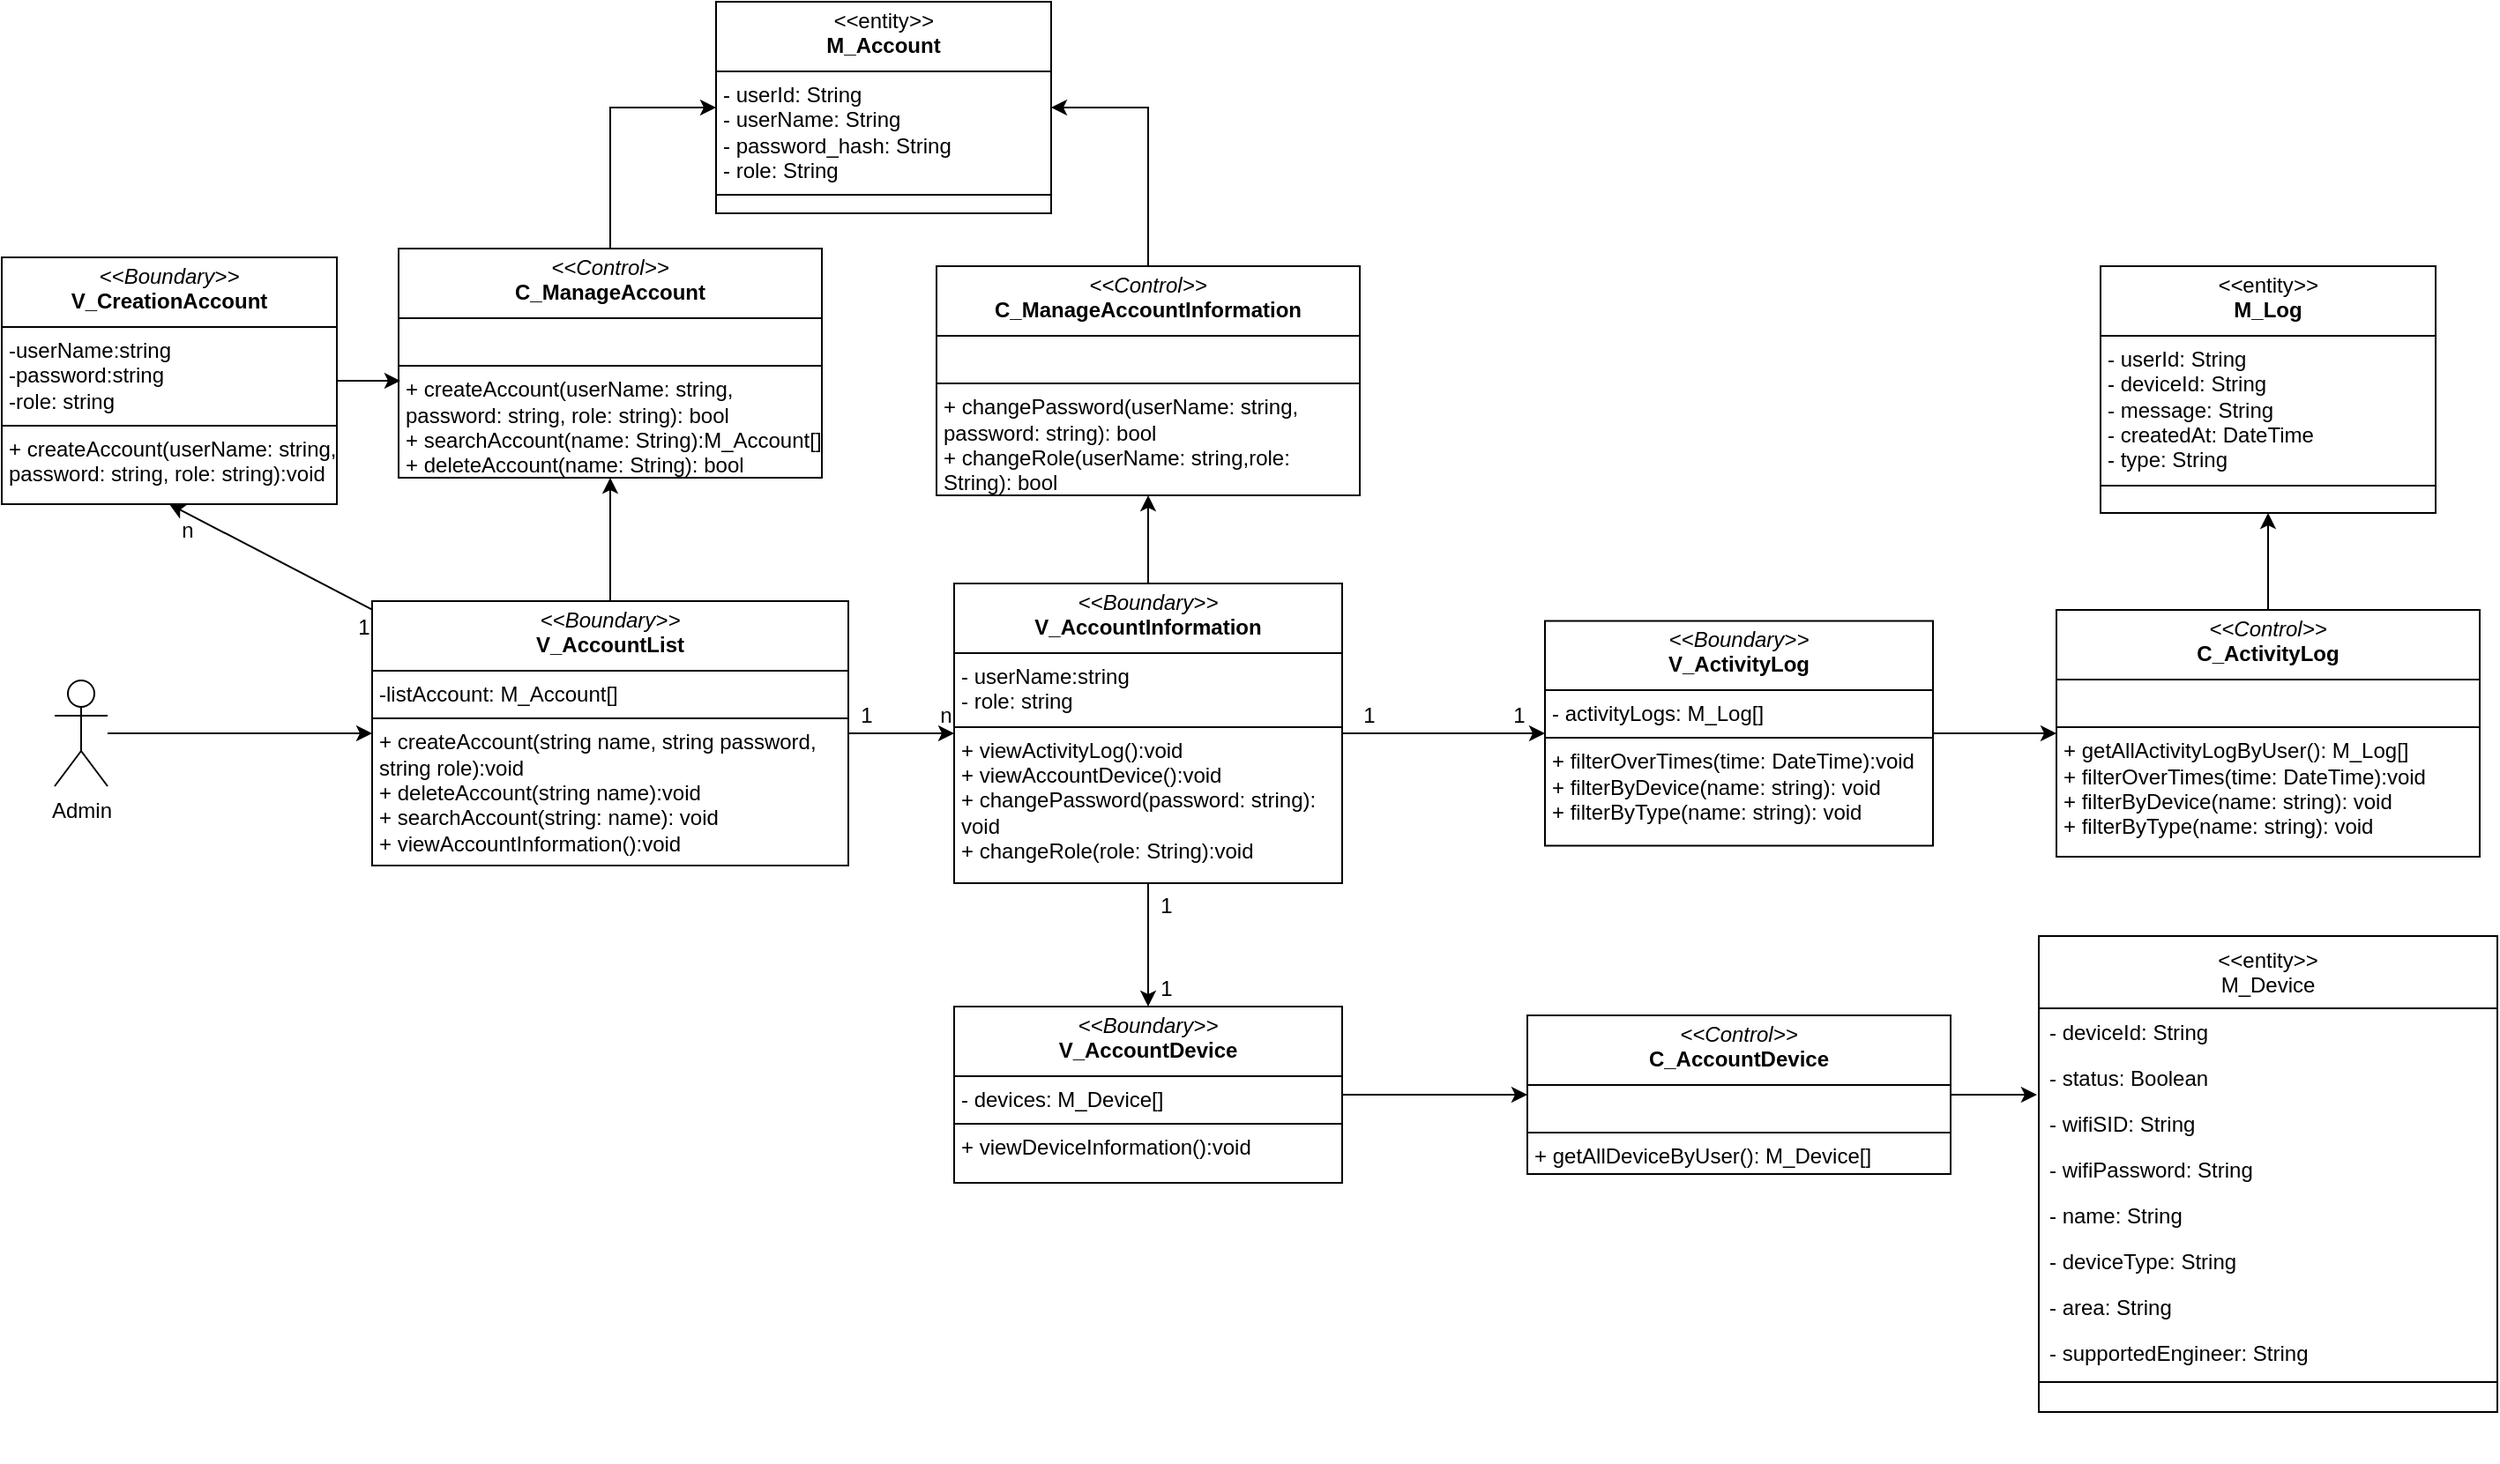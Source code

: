 <mxfile version="27.1.3">
  <diagram name="Page-1" id="bUHd3mcqSWWPUzGJajod">
    <mxGraphModel dx="1426" dy="1890" grid="1" gridSize="10" guides="1" tooltips="1" connect="1" arrows="1" fold="1" page="1" pageScale="1" pageWidth="850" pageHeight="1100" math="0" shadow="0">
      <root>
        <mxCell id="0" />
        <mxCell id="1" parent="0" />
        <mxCell id="VALJOZmLGVHakPiwqxaV-26" style="edgeStyle=orthogonalEdgeStyle;rounded=0;orthogonalLoop=1;jettySize=auto;html=1;entryX=0;entryY=0.5;entryDx=0;entryDy=0;" edge="1" parent="1" source="h2kUzffvo6i6aAG1tPyl-11" target="81WrppdHWBqmF5hxLCup-21">
          <mxGeometry relative="1" as="geometry" />
        </mxCell>
        <mxCell id="VALJOZmLGVHakPiwqxaV-31" style="rounded=0;orthogonalLoop=1;jettySize=auto;html=1;entryX=0.5;entryY=1;entryDx=0;entryDy=0;" edge="1" parent="1" source="h2kUzffvo6i6aAG1tPyl-11" target="h2kUzffvo6i6aAG1tPyl-34">
          <mxGeometry relative="1" as="geometry" />
        </mxCell>
        <mxCell id="VALJOZmLGVHakPiwqxaV-32" style="rounded=0;orthogonalLoop=1;jettySize=auto;html=1;exitX=0.5;exitY=0;exitDx=0;exitDy=0;entryX=0.5;entryY=1;entryDx=0;entryDy=0;" edge="1" parent="1" source="h2kUzffvo6i6aAG1tPyl-11" target="VALJOZmLGVHakPiwqxaV-7">
          <mxGeometry relative="1" as="geometry" />
        </mxCell>
        <mxCell id="h2kUzffvo6i6aAG1tPyl-11" value="&lt;p style=&quot;margin:0px;margin-top:4px;text-align:center;&quot;&gt;&lt;i&gt;&amp;lt;&amp;lt;Boundary&amp;gt;&amp;gt;&lt;/i&gt;&lt;br&gt;&lt;b&gt;V_AccountList&lt;/b&gt;&lt;/p&gt;&lt;hr size=&quot;1&quot; style=&quot;border-style:solid;&quot;&gt;&lt;p style=&quot;margin:0px;margin-left:4px;&quot;&gt;-listAccount: M_Account[]&lt;/p&gt;&lt;hr size=&quot;1&quot; style=&quot;border-style:solid;&quot;&gt;&lt;p style=&quot;margin:0px;margin-left:4px;&quot;&gt;+ createAccount(string name, string password, string role):void&lt;br&gt;+ deleteAccount(string name):void&lt;/p&gt;&lt;p style=&quot;margin:0px;margin-left:4px;&quot;&gt;+ searchAccount(string: name): void&lt;/p&gt;&lt;p style=&quot;margin:0px;margin-left:4px;&quot;&gt;&lt;span style=&quot;background-color: transparent; color: light-dark(rgb(0, 0, 0), rgb(255, 255, 255));&quot;&gt;+ viewAccountInformation():void&lt;/span&gt;&lt;/p&gt;" style="verticalAlign=top;align=left;overflow=fill;html=1;whiteSpace=wrap;" parent="1" vertex="1">
          <mxGeometry x="230" y="220" width="270" height="150" as="geometry" />
        </mxCell>
        <mxCell id="h2kUzffvo6i6aAG1tPyl-13" style="edgeStyle=orthogonalEdgeStyle;rounded=0;orthogonalLoop=1;jettySize=auto;html=1;exitX=0.5;exitY=1;exitDx=0;exitDy=0;" parent="1" source="h2kUzffvo6i6aAG1tPyl-11" target="h2kUzffvo6i6aAG1tPyl-11" edge="1">
          <mxGeometry relative="1" as="geometry" />
        </mxCell>
        <mxCell id="VALJOZmLGVHakPiwqxaV-48" style="edgeStyle=orthogonalEdgeStyle;rounded=0;orthogonalLoop=1;jettySize=auto;html=1;entryX=0;entryY=0.5;entryDx=0;entryDy=0;" edge="1" parent="1" source="h2kUzffvo6i6aAG1tPyl-15" target="h2kUzffvo6i6aAG1tPyl-11">
          <mxGeometry relative="1" as="geometry" />
        </mxCell>
        <mxCell id="h2kUzffvo6i6aAG1tPyl-15" value="Admin" style="shape=umlActor;verticalLabelPosition=bottom;verticalAlign=top;html=1;" parent="1" vertex="1">
          <mxGeometry x="50" y="265" width="30" height="60" as="geometry" />
        </mxCell>
        <mxCell id="h2kUzffvo6i6aAG1tPyl-33" style="edgeStyle=orthogonalEdgeStyle;rounded=0;orthogonalLoop=1;jettySize=auto;html=1;" parent="1" edge="1">
          <mxGeometry relative="1" as="geometry">
            <mxPoint x="740" y="700" as="targetPoint" />
            <mxPoint x="740" y="700" as="sourcePoint" />
          </mxGeometry>
        </mxCell>
        <mxCell id="h2kUzffvo6i6aAG1tPyl-34" value="&lt;p style=&quot;margin:0px;margin-top:4px;text-align:center;&quot;&gt;&lt;i&gt;&amp;lt;&amp;lt;Boundary&amp;gt;&amp;gt;&lt;/i&gt;&lt;br&gt;&lt;b&gt;V_CreationAccount&lt;/b&gt;&lt;/p&gt;&lt;hr size=&quot;1&quot; style=&quot;border-style:solid;&quot;&gt;&lt;p style=&quot;margin:0px;margin-left:4px;&quot;&gt;-userName:string&lt;br&gt;-password:string&amp;nbsp;&lt;/p&gt;&lt;p style=&quot;margin:0px;margin-left:4px;&quot;&gt;-role: string&amp;nbsp;&lt;/p&gt;&lt;hr size=&quot;1&quot; style=&quot;border-style:solid;&quot;&gt;&lt;p style=&quot;margin:0px;margin-left:4px;&quot;&gt;+ createAccount(userName: string, password: string, role: string):void&amp;nbsp;&lt;br&gt;&lt;/p&gt;" style="verticalAlign=top;align=left;overflow=fill;html=1;whiteSpace=wrap;" parent="1" vertex="1">
          <mxGeometry x="20" y="25" width="190" height="140" as="geometry" />
        </mxCell>
        <mxCell id="81WrppdHWBqmF5hxLCup-3" style="edgeStyle=orthogonalEdgeStyle;rounded=0;orthogonalLoop=1;jettySize=auto;html=1;exitX=0.5;exitY=1;exitDx=0;exitDy=0;" parent="1" edge="1">
          <mxGeometry relative="1" as="geometry">
            <mxPoint x="915" y="340" as="sourcePoint" />
            <mxPoint x="915" y="340" as="targetPoint" />
          </mxGeometry>
        </mxCell>
        <mxCell id="VALJOZmLGVHakPiwqxaV-47" style="edgeStyle=orthogonalEdgeStyle;rounded=0;orthogonalLoop=1;jettySize=auto;html=1;entryX=0.5;entryY=1;entryDx=0;entryDy=0;" edge="1" parent="1" source="81WrppdHWBqmF5hxLCup-6" target="VALJOZmLGVHakPiwqxaV-12">
          <mxGeometry relative="1" as="geometry" />
        </mxCell>
        <mxCell id="81WrppdHWBqmF5hxLCup-6" value="&lt;p style=&quot;margin:0px;margin-top:4px;text-align:center;&quot;&gt;&lt;i&gt;&amp;lt;&amp;lt;Control&amp;gt;&amp;gt;&lt;/i&gt;&lt;br&gt;&lt;b&gt;C_ActivityLog&lt;/b&gt;&lt;/p&gt;&lt;hr size=&quot;1&quot; style=&quot;border-style:solid;&quot;&gt;&lt;p style=&quot;margin:0px;margin-left:4px;&quot;&gt;&lt;br&gt;&lt;/p&gt;&lt;hr size=&quot;1&quot; style=&quot;border-style:solid;&quot;&gt;&lt;p style=&quot;margin:0px;margin-left:4px;&quot;&gt;&lt;span style=&quot;background-color: transparent; color: light-dark(rgb(0, 0, 0), rgb(255, 255, 255));&quot;&gt;+ getAllActivityLogByUser(): M_Log[]&lt;/span&gt;&lt;/p&gt;&lt;p style=&quot;--tw-scale-x: 1; --tw-scale-y: 1; --tw-pan-x: ; --tw-pan-y: ; --tw-pinch-zoom: ; --tw-scroll-snap-strictness: proximity; --tw-ordinal: ; --tw-slashed-zero: ; --tw-numeric-figure: ; --tw-numeric-spacing: ; --tw-numeric-fraction: ; --tw-ring-inset: ; --tw-ring-offset-width: 0px; --tw-ring-offset-color: light-dark(#fff, #000000); --tw-ring-color: rgb(59 130 246 / .5); --tw-ring-offset-shadow: 0 0 #0000; --tw-ring-shadow: 0 0 #0000; --tw-shadow: 0 0 #0000; --tw-shadow-colored: 0 0 #0000; --tw-blur: ; --tw-brightness: ; --tw-contrast: ; --tw-grayscale: ; --tw-hue-rotate: ; --tw-invert: ; --tw-saturate: ; --tw-sepia: ; --tw-drop-shadow: ; --tw-backdrop-blur: ; --tw-backdrop-brightness: ; --tw-backdrop-contrast: ; --tw-backdrop-grayscale: ; --tw-backdrop-hue-rotate: ; --tw-backdrop-invert: ; --tw-backdrop-opacity: ; --tw-backdrop-saturate: ; --tw-backdrop-sepia: ; margin: 0px 0px 0px 4px;&quot;&gt;&lt;span style=&quot;--tw-scale-x: 1; --tw-scale-y: 1; --tw-pan-x: ; --tw-pan-y: ; --tw-pinch-zoom: ; --tw-scroll-snap-strictness: proximity; --tw-ordinal: ; --tw-slashed-zero: ; --tw-numeric-figure: ; --tw-numeric-spacing: ; --tw-numeric-fraction: ; --tw-ring-inset: ; --tw-ring-offset-width: 0px; --tw-ring-offset-color: light-dark(#fff, #000000); --tw-ring-color: rgb(59 130 246 / .5); --tw-ring-offset-shadow: 0 0 #0000; --tw-ring-shadow: 0 0 #0000; --tw-shadow: 0 0 #0000; --tw-shadow-colored: 0 0 #0000; --tw-blur: ; --tw-brightness: ; --tw-contrast: ; --tw-grayscale: ; --tw-hue-rotate: ; --tw-invert: ; --tw-saturate: ; --tw-sepia: ; --tw-drop-shadow: ; --tw-backdrop-blur: ; --tw-backdrop-brightness: ; --tw-backdrop-contrast: ; --tw-backdrop-grayscale: ; --tw-backdrop-hue-rotate: ; --tw-backdrop-invert: ; --tw-backdrop-opacity: ; --tw-backdrop-saturate: ; --tw-backdrop-sepia: ; background-color: transparent; color: light-dark(rgb(0, 0, 0), rgb(255, 255, 255));&quot;&gt;+ filterOverTimes(time: DateTime):void&lt;/span&gt;&lt;/p&gt;&lt;p style=&quot;--tw-scale-x: 1; --tw-scale-y: 1; --tw-pan-x: ; --tw-pan-y: ; --tw-pinch-zoom: ; --tw-scroll-snap-strictness: proximity; --tw-ordinal: ; --tw-slashed-zero: ; --tw-numeric-figure: ; --tw-numeric-spacing: ; --tw-numeric-fraction: ; --tw-ring-inset: ; --tw-ring-offset-width: 0px; --tw-ring-offset-color: light-dark(#fff, #000000); --tw-ring-color: rgb(59 130 246 / .5); --tw-ring-offset-shadow: 0 0 #0000; --tw-ring-shadow: 0 0 #0000; --tw-shadow: 0 0 #0000; --tw-shadow-colored: 0 0 #0000; --tw-blur: ; --tw-brightness: ; --tw-contrast: ; --tw-grayscale: ; --tw-hue-rotate: ; --tw-invert: ; --tw-saturate: ; --tw-sepia: ; --tw-drop-shadow: ; --tw-backdrop-blur: ; --tw-backdrop-brightness: ; --tw-backdrop-contrast: ; --tw-backdrop-grayscale: ; --tw-backdrop-hue-rotate: ; --tw-backdrop-invert: ; --tw-backdrop-opacity: ; --tw-backdrop-saturate: ; --tw-backdrop-sepia: ; margin: 0px 0px 0px 4px;&quot;&gt;&lt;span style=&quot;--tw-scale-x: 1; --tw-scale-y: 1; --tw-pan-x: ; --tw-pan-y: ; --tw-pinch-zoom: ; --tw-scroll-snap-strictness: proximity; --tw-ordinal: ; --tw-slashed-zero: ; --tw-numeric-figure: ; --tw-numeric-spacing: ; --tw-numeric-fraction: ; --tw-ring-inset: ; --tw-ring-offset-width: 0px; --tw-ring-offset-color: light-dark(#fff, #000000); --tw-ring-color: rgb(59 130 246 / .5); --tw-ring-offset-shadow: 0 0 #0000; --tw-ring-shadow: 0 0 #0000; --tw-shadow: 0 0 #0000; --tw-shadow-colored: 0 0 #0000; --tw-blur: ; --tw-brightness: ; --tw-contrast: ; --tw-grayscale: ; --tw-hue-rotate: ; --tw-invert: ; --tw-saturate: ; --tw-sepia: ; --tw-drop-shadow: ; --tw-backdrop-blur: ; --tw-backdrop-brightness: ; --tw-backdrop-contrast: ; --tw-backdrop-grayscale: ; --tw-backdrop-hue-rotate: ; --tw-backdrop-invert: ; --tw-backdrop-opacity: ; --tw-backdrop-saturate: ; --tw-backdrop-sepia: ; background-color: transparent; color: light-dark(rgb(0, 0, 0), rgb(255, 255, 255));&quot;&gt;+ filterByDevice(name: string): void&lt;/span&gt;&lt;/p&gt;&lt;p style=&quot;--tw-scale-x: 1; --tw-scale-y: 1; --tw-pan-x: ; --tw-pan-y: ; --tw-pinch-zoom: ; --tw-scroll-snap-strictness: proximity; --tw-ordinal: ; --tw-slashed-zero: ; --tw-numeric-figure: ; --tw-numeric-spacing: ; --tw-numeric-fraction: ; --tw-ring-inset: ; --tw-ring-offset-width: 0px; --tw-ring-offset-color: light-dark(#fff, #000000); --tw-ring-color: rgb(59 130 246 / .5); --tw-ring-offset-shadow: 0 0 #0000; --tw-ring-shadow: 0 0 #0000; --tw-shadow: 0 0 #0000; --tw-shadow-colored: 0 0 #0000; --tw-blur: ; --tw-brightness: ; --tw-contrast: ; --tw-grayscale: ; --tw-hue-rotate: ; --tw-invert: ; --tw-saturate: ; --tw-sepia: ; --tw-drop-shadow: ; --tw-backdrop-blur: ; --tw-backdrop-brightness: ; --tw-backdrop-contrast: ; --tw-backdrop-grayscale: ; --tw-backdrop-hue-rotate: ; --tw-backdrop-invert: ; --tw-backdrop-opacity: ; --tw-backdrop-saturate: ; --tw-backdrop-sepia: ; margin: 0px 0px 0px 4px;&quot;&gt;+ filterByType(name: string): void&lt;/p&gt;" style="verticalAlign=top;align=left;overflow=fill;html=1;whiteSpace=wrap;" parent="1" vertex="1">
          <mxGeometry x="1185" y="225" width="240" height="140" as="geometry" />
        </mxCell>
        <mxCell id="VALJOZmLGVHakPiwqxaV-23" style="edgeStyle=orthogonalEdgeStyle;rounded=0;orthogonalLoop=1;jettySize=auto;html=1;entryX=0;entryY=0.5;entryDx=0;entryDy=0;" edge="1" parent="1" source="81WrppdHWBqmF5hxLCup-21" target="VALJOZmLGVHakPiwqxaV-10">
          <mxGeometry relative="1" as="geometry" />
        </mxCell>
        <mxCell id="VALJOZmLGVHakPiwqxaV-34" style="edgeStyle=orthogonalEdgeStyle;rounded=0;orthogonalLoop=1;jettySize=auto;html=1;entryX=0.5;entryY=0;entryDx=0;entryDy=0;" edge="1" parent="1" source="81WrppdHWBqmF5hxLCup-21" target="VALJOZmLGVHakPiwqxaV-9">
          <mxGeometry relative="1" as="geometry" />
        </mxCell>
        <mxCell id="VALJOZmLGVHakPiwqxaV-44" style="edgeStyle=orthogonalEdgeStyle;rounded=0;orthogonalLoop=1;jettySize=auto;html=1;entryX=0.5;entryY=1;entryDx=0;entryDy=0;" edge="1" parent="1" source="81WrppdHWBqmF5hxLCup-21" target="VALJOZmLGVHakPiwqxaV-39">
          <mxGeometry relative="1" as="geometry" />
        </mxCell>
        <mxCell id="81WrppdHWBqmF5hxLCup-21" value="&lt;p style=&quot;margin:0px;margin-top:4px;text-align:center;&quot;&gt;&lt;i&gt;&amp;lt;&amp;lt;Boundary&amp;gt;&amp;gt;&lt;/i&gt;&lt;br&gt;&lt;b&gt;V_AccountInformation&lt;/b&gt;&lt;/p&gt;&lt;hr size=&quot;1&quot; style=&quot;border-style:solid;&quot;&gt;&lt;p style=&quot;margin:0px;margin-left:4px;&quot;&gt;- userName:string&lt;/p&gt;&lt;p style=&quot;margin:0px;margin-left:4px;&quot;&gt;- role: string&lt;/p&gt;&lt;hr size=&quot;1&quot; style=&quot;border-style:solid;&quot;&gt;&lt;p style=&quot;margin:0px;margin-left:4px;&quot;&gt;&lt;span style=&quot;background-color: transparent; color: light-dark(rgb(0, 0, 0), rgb(255, 255, 255));&quot;&gt;+ viewActivityLog():void&lt;/span&gt;&lt;/p&gt;&lt;p style=&quot;margin:0px;margin-left:4px;&quot;&gt;+ viewAccountDevice():void&lt;/p&gt;&lt;p style=&quot;margin:0px;margin-left:4px;&quot;&gt;+ changePassword(password: string): void&lt;br&gt;+ changeRole(role: String):void&lt;/p&gt;&lt;p style=&quot;margin:0px;margin-left:4px;&quot;&gt;&lt;br&gt;&lt;/p&gt;" style="verticalAlign=top;align=left;overflow=fill;html=1;whiteSpace=wrap;" parent="1" vertex="1">
          <mxGeometry x="560" y="210" width="220" height="170" as="geometry" />
        </mxCell>
        <mxCell id="VALJOZmLGVHakPiwqxaV-3" value="&lt;p style=&quot;margin:0px;margin-top:4px;text-align:center;&quot;&gt;&lt;i&gt;&amp;lt;&amp;lt;&lt;/i&gt;entity&lt;i&gt;&amp;gt;&amp;gt;&lt;/i&gt;&lt;br&gt;&lt;b&gt;M_Account&lt;/b&gt;&lt;/p&gt;&lt;hr size=&quot;1&quot; style=&quot;border-style:solid;&quot;&gt;&lt;p style=&quot;margin:0px;margin-left:4px;&quot;&gt;- userId: String&lt;/p&gt;&lt;p style=&quot;margin:0px;margin-left:4px;&quot;&gt;- userName: String&lt;/p&gt;&lt;p style=&quot;margin:0px;margin-left:4px;&quot;&gt;- password_hash: String&lt;/p&gt;&lt;p style=&quot;margin:0px;margin-left:4px;&quot;&gt;- role: String&lt;/p&gt;&lt;hr size=&quot;1&quot; style=&quot;border-style:solid;&quot;&gt;&lt;p style=&quot;margin:0px;margin-left:4px;&quot;&gt;&lt;br&gt;&lt;/p&gt;" style="verticalAlign=top;align=left;overflow=fill;html=1;whiteSpace=wrap;" vertex="1" parent="1">
          <mxGeometry x="425" y="-120" width="190" height="120" as="geometry" />
        </mxCell>
        <mxCell id="VALJOZmLGVHakPiwqxaV-46" style="edgeStyle=orthogonalEdgeStyle;rounded=0;orthogonalLoop=1;jettySize=auto;html=1;entryX=0;entryY=0.5;entryDx=0;entryDy=0;" edge="1" parent="1" source="VALJOZmLGVHakPiwqxaV-7" target="VALJOZmLGVHakPiwqxaV-3">
          <mxGeometry relative="1" as="geometry" />
        </mxCell>
        <mxCell id="VALJOZmLGVHakPiwqxaV-7" value="&lt;p style=&quot;margin:0px;margin-top:4px;text-align:center;&quot;&gt;&lt;i&gt;&amp;lt;&amp;lt;Control&amp;gt;&amp;gt;&lt;/i&gt;&lt;br&gt;&lt;b&gt;C_ManageAccount&lt;/b&gt;&lt;/p&gt;&lt;hr size=&quot;1&quot; style=&quot;border-style:solid;&quot;&gt;&lt;p style=&quot;margin:0px;margin-left:4px;&quot;&gt;&lt;br&gt;&lt;/p&gt;&lt;hr size=&quot;1&quot; style=&quot;border-style:solid;&quot;&gt;&lt;p style=&quot;margin:0px;margin-left:4px;&quot;&gt;+&amp;nbsp;&lt;span style=&quot;background-color: transparent; color: light-dark(rgb(0, 0, 0), rgb(255, 255, 255));&quot;&gt;createAccount(userName: string, password: string, role: string): bool&amp;nbsp;&lt;/span&gt;&lt;/p&gt;&lt;p style=&quot;margin:0px;margin-left:4px;&quot;&gt;+ searchAccount(name: String):M_Account[]&lt;/p&gt;&lt;p style=&quot;margin:0px;margin-left:4px;&quot;&gt;+ deleteAccount(name: String): bool&lt;/p&gt;" style="verticalAlign=top;align=left;overflow=fill;html=1;whiteSpace=wrap;" vertex="1" parent="1">
          <mxGeometry x="245" y="20" width="240" height="130" as="geometry" />
        </mxCell>
        <mxCell id="VALJOZmLGVHakPiwqxaV-36" style="edgeStyle=orthogonalEdgeStyle;rounded=0;orthogonalLoop=1;jettySize=auto;html=1;entryX=0;entryY=0.5;entryDx=0;entryDy=0;" edge="1" parent="1" source="VALJOZmLGVHakPiwqxaV-9" target="VALJOZmLGVHakPiwqxaV-33">
          <mxGeometry relative="1" as="geometry" />
        </mxCell>
        <mxCell id="VALJOZmLGVHakPiwqxaV-9" value="&lt;p style=&quot;margin:0px;margin-top:4px;text-align:center;&quot;&gt;&lt;i&gt;&amp;lt;&amp;lt;Boundary&amp;gt;&amp;gt;&lt;/i&gt;&lt;br&gt;&lt;b&gt;V_AccountDevice&lt;/b&gt;&lt;/p&gt;&lt;hr size=&quot;1&quot; style=&quot;border-style:solid;&quot;&gt;&lt;p style=&quot;margin:0px;margin-left:4px;&quot;&gt;- devices: M_Device[]&lt;/p&gt;&lt;hr size=&quot;1&quot; style=&quot;border-style:solid;&quot;&gt;&lt;p style=&quot;margin:0px;margin-left:4px;&quot;&gt;&lt;span style=&quot;background-color: transparent; color: light-dark(rgb(0, 0, 0), rgb(255, 255, 255));&quot;&gt;+ viewDeviceInformation():void&lt;/span&gt;&lt;/p&gt;&lt;p style=&quot;margin:0px;margin-left:4px;&quot;&gt;&lt;br&gt;&lt;/p&gt;" style="verticalAlign=top;align=left;overflow=fill;html=1;whiteSpace=wrap;" vertex="1" parent="1">
          <mxGeometry x="560" y="450" width="220" height="100" as="geometry" />
        </mxCell>
        <mxCell id="VALJOZmLGVHakPiwqxaV-24" style="edgeStyle=orthogonalEdgeStyle;rounded=0;orthogonalLoop=1;jettySize=auto;html=1;entryX=0;entryY=0.5;entryDx=0;entryDy=0;" edge="1" parent="1" source="VALJOZmLGVHakPiwqxaV-10" target="81WrppdHWBqmF5hxLCup-6">
          <mxGeometry relative="1" as="geometry" />
        </mxCell>
        <mxCell id="VALJOZmLGVHakPiwqxaV-10" value="&lt;p style=&quot;margin:0px;margin-top:4px;text-align:center;&quot;&gt;&lt;i&gt;&amp;lt;&amp;lt;Boundary&amp;gt;&amp;gt;&lt;/i&gt;&lt;br&gt;&lt;b&gt;V_ActivityLog&lt;/b&gt;&lt;/p&gt;&lt;hr size=&quot;1&quot; style=&quot;border-style:solid;&quot;&gt;&lt;p style=&quot;margin:0px;margin-left:4px;&quot;&gt;- activityLogs: M_Log[]&lt;/p&gt;&lt;hr size=&quot;1&quot; style=&quot;border-style:solid;&quot;&gt;&lt;p style=&quot;margin:0px;margin-left:4px;&quot;&gt;&lt;span style=&quot;background-color: transparent; color: light-dark(rgb(0, 0, 0), rgb(255, 255, 255));&quot;&gt;+ filterOverTimes(time: DateTime):void&lt;/span&gt;&lt;/p&gt;&lt;p style=&quot;margin:0px;margin-left:4px;&quot;&gt;&lt;span style=&quot;background-color: transparent; color: light-dark(rgb(0, 0, 0), rgb(255, 255, 255));&quot;&gt;+ filterByDevice(name: string): void&lt;/span&gt;&lt;/p&gt;&lt;p style=&quot;margin:0px;margin-left:4px;&quot;&gt;+ filterByType(name: string): void&lt;/p&gt;" style="verticalAlign=top;align=left;overflow=fill;html=1;whiteSpace=wrap;" vertex="1" parent="1">
          <mxGeometry x="895" y="231.25" width="220" height="127.5" as="geometry" />
        </mxCell>
        <mxCell id="VALJOZmLGVHakPiwqxaV-12" value="&lt;p style=&quot;margin:0px;margin-top:4px;text-align:center;&quot;&gt;&lt;i&gt;&amp;lt;&amp;lt;&lt;/i&gt;entity&lt;i&gt;&amp;gt;&amp;gt;&lt;/i&gt;&lt;br&gt;&lt;b&gt;M_Log&lt;/b&gt;&lt;/p&gt;&lt;hr size=&quot;1&quot; style=&quot;border-style:solid;&quot;&gt;&lt;p style=&quot;margin:0px;margin-left:4px;&quot;&gt;- userId: String&lt;/p&gt;&lt;p style=&quot;margin:0px;margin-left:4px;&quot;&gt;- deviceId: String&lt;/p&gt;&lt;p style=&quot;margin:0px;margin-left:4px;&quot;&gt;- message: String&lt;/p&gt;&lt;p style=&quot;margin:0px;margin-left:4px;&quot;&gt;- createdAt: DateTime&lt;/p&gt;&lt;p style=&quot;margin:0px;margin-left:4px;&quot;&gt;- type: String&lt;/p&gt;&lt;hr size=&quot;1&quot; style=&quot;border-style:solid;&quot;&gt;&lt;p style=&quot;margin:0px;margin-left:4px;&quot;&gt;&lt;br&gt;&lt;/p&gt;" style="verticalAlign=top;align=left;overflow=fill;html=1;whiteSpace=wrap;" vertex="1" parent="1">
          <mxGeometry x="1210" y="30" width="190" height="140" as="geometry" />
        </mxCell>
        <mxCell id="VALJOZmLGVHakPiwqxaV-13" value="&lt;&lt;entity&gt;&gt;&#xa;M_Device" style="swimlane;fontStyle=0;align=center;verticalAlign=top;childLayout=stackLayout;horizontal=1;startSize=41;horizontalStack=0;resizeParent=1;resizeLast=0;collapsible=1;marginBottom=0;rounded=0;shadow=0;strokeWidth=1;" vertex="1" parent="1">
          <mxGeometry x="1175" y="410" width="260" height="270" as="geometry">
            <mxRectangle x="550" y="140" width="160" height="26" as="alternateBounds" />
          </mxGeometry>
        </mxCell>
        <mxCell id="VALJOZmLGVHakPiwqxaV-14" value="- deviceId: String" style="text;align=left;verticalAlign=top;spacingLeft=4;spacingRight=4;overflow=hidden;rotatable=0;points=[[0,0.5],[1,0.5]];portConstraint=eastwest;" vertex="1" parent="VALJOZmLGVHakPiwqxaV-13">
          <mxGeometry y="41" width="260" height="26" as="geometry" />
        </mxCell>
        <mxCell id="VALJOZmLGVHakPiwqxaV-15" value="- status: Boolean" style="text;align=left;verticalAlign=top;spacingLeft=4;spacingRight=4;overflow=hidden;rotatable=0;points=[[0,0.5],[1,0.5]];portConstraint=eastwest;" vertex="1" parent="VALJOZmLGVHakPiwqxaV-13">
          <mxGeometry y="67" width="260" height="26" as="geometry" />
        </mxCell>
        <mxCell id="VALJOZmLGVHakPiwqxaV-16" value="- wifiSID: String" style="text;align=left;verticalAlign=top;spacingLeft=4;spacingRight=4;overflow=hidden;rotatable=0;points=[[0,0.5],[1,0.5]];portConstraint=eastwest;" vertex="1" parent="VALJOZmLGVHakPiwqxaV-13">
          <mxGeometry y="93" width="260" height="26" as="geometry" />
        </mxCell>
        <mxCell id="VALJOZmLGVHakPiwqxaV-17" value="- wifiPassword: String" style="text;align=left;verticalAlign=top;spacingLeft=4;spacingRight=4;overflow=hidden;rotatable=0;points=[[0,0.5],[1,0.5]];portConstraint=eastwest;" vertex="1" parent="VALJOZmLGVHakPiwqxaV-13">
          <mxGeometry y="119" width="260" height="26" as="geometry" />
        </mxCell>
        <mxCell id="VALJOZmLGVHakPiwqxaV-18" value="- name: String" style="text;align=left;verticalAlign=top;spacingLeft=4;spacingRight=4;overflow=hidden;rotatable=0;points=[[0,0.5],[1,0.5]];portConstraint=eastwest;rounded=0;shadow=0;html=0;" vertex="1" parent="VALJOZmLGVHakPiwqxaV-13">
          <mxGeometry y="145" width="260" height="26" as="geometry" />
        </mxCell>
        <mxCell id="VALJOZmLGVHakPiwqxaV-19" value="- deviceType: String" style="text;align=left;verticalAlign=top;spacingLeft=4;spacingRight=4;overflow=hidden;rotatable=0;points=[[0,0.5],[1,0.5]];portConstraint=eastwest;rounded=0;shadow=0;html=0;" vertex="1" parent="VALJOZmLGVHakPiwqxaV-13">
          <mxGeometry y="171" width="260" height="26" as="geometry" />
        </mxCell>
        <mxCell id="VALJOZmLGVHakPiwqxaV-20" value="- area: String" style="text;align=left;verticalAlign=top;spacingLeft=4;spacingRight=4;overflow=hidden;rotatable=0;points=[[0,0.5],[1,0.5]];portConstraint=eastwest;rounded=0;shadow=0;html=0;" vertex="1" parent="VALJOZmLGVHakPiwqxaV-13">
          <mxGeometry y="197" width="260" height="26" as="geometry" />
        </mxCell>
        <mxCell id="VALJOZmLGVHakPiwqxaV-21" value="- supportedEngineer: String" style="text;align=left;verticalAlign=top;spacingLeft=4;spacingRight=4;overflow=hidden;rotatable=0;points=[[0,0.5],[1,0.5]];portConstraint=eastwest;rounded=0;shadow=0;html=0;" vertex="1" parent="VALJOZmLGVHakPiwqxaV-13">
          <mxGeometry y="223" width="260" height="26" as="geometry" />
        </mxCell>
        <mxCell id="VALJOZmLGVHakPiwqxaV-22" value="" style="line;html=1;strokeWidth=1;align=left;verticalAlign=middle;spacingTop=-1;spacingLeft=3;spacingRight=3;rotatable=0;labelPosition=right;points=[];portConstraint=eastwest;" vertex="1" parent="VALJOZmLGVHakPiwqxaV-13">
          <mxGeometry y="249" width="260" height="8" as="geometry" />
        </mxCell>
        <mxCell id="VALJOZmLGVHakPiwqxaV-33" value="&lt;p style=&quot;margin:0px;margin-top:4px;text-align:center;&quot;&gt;&lt;i&gt;&amp;lt;&amp;lt;Control&amp;gt;&amp;gt;&lt;/i&gt;&lt;br&gt;&lt;b&gt;C_AccountDevice&lt;/b&gt;&lt;/p&gt;&lt;hr size=&quot;1&quot; style=&quot;border-style:solid;&quot;&gt;&lt;p style=&quot;margin:0px;margin-left:4px;&quot;&gt;&lt;br&gt;&lt;/p&gt;&lt;hr size=&quot;1&quot; style=&quot;border-style:solid;&quot;&gt;&lt;p style=&quot;margin:0px;margin-left:4px;&quot;&gt;&lt;span style=&quot;background-color: transparent; color: light-dark(rgb(0, 0, 0), rgb(255, 255, 255));&quot;&gt;+ getAllDeviceByUser(): M_Device[]&lt;/span&gt;&lt;/p&gt;&lt;p style=&quot;--tw-scale-x: 1; --tw-scale-y: 1; --tw-pan-x: ; --tw-pan-y: ; --tw-pinch-zoom: ; --tw-scroll-snap-strictness: proximity; --tw-ordinal: ; --tw-slashed-zero: ; --tw-numeric-figure: ; --tw-numeric-spacing: ; --tw-numeric-fraction: ; --tw-ring-inset: ; --tw-ring-offset-width: 0px; --tw-ring-offset-color: light-dark(#fff, #000000); --tw-ring-color: rgb(59 130 246 / .5); --tw-ring-offset-shadow: 0 0 #0000; --tw-ring-shadow: 0 0 #0000; --tw-shadow: 0 0 #0000; --tw-shadow-colored: 0 0 #0000; --tw-blur: ; --tw-brightness: ; --tw-contrast: ; --tw-grayscale: ; --tw-hue-rotate: ; --tw-invert: ; --tw-saturate: ; --tw-sepia: ; --tw-drop-shadow: ; --tw-backdrop-blur: ; --tw-backdrop-brightness: ; --tw-backdrop-contrast: ; --tw-backdrop-grayscale: ; --tw-backdrop-hue-rotate: ; --tw-backdrop-invert: ; --tw-backdrop-opacity: ; --tw-backdrop-saturate: ; --tw-backdrop-sepia: ; margin: 0px 0px 0px 4px;&quot;&gt;&lt;br&gt;&lt;/p&gt;" style="verticalAlign=top;align=left;overflow=fill;html=1;whiteSpace=wrap;" vertex="1" parent="1">
          <mxGeometry x="885" y="455" width="240" height="90" as="geometry" />
        </mxCell>
        <mxCell id="VALJOZmLGVHakPiwqxaV-37" style="edgeStyle=orthogonalEdgeStyle;rounded=0;orthogonalLoop=1;jettySize=auto;html=1;entryX=-0.004;entryY=0.885;entryDx=0;entryDy=0;entryPerimeter=0;" edge="1" parent="1" source="VALJOZmLGVHakPiwqxaV-33" target="VALJOZmLGVHakPiwqxaV-15">
          <mxGeometry relative="1" as="geometry" />
        </mxCell>
        <mxCell id="VALJOZmLGVHakPiwqxaV-45" style="edgeStyle=orthogonalEdgeStyle;rounded=0;orthogonalLoop=1;jettySize=auto;html=1;entryX=1;entryY=0.5;entryDx=0;entryDy=0;" edge="1" parent="1" source="VALJOZmLGVHakPiwqxaV-39" target="VALJOZmLGVHakPiwqxaV-3">
          <mxGeometry relative="1" as="geometry" />
        </mxCell>
        <mxCell id="VALJOZmLGVHakPiwqxaV-39" value="&lt;p style=&quot;margin:0px;margin-top:4px;text-align:center;&quot;&gt;&lt;i&gt;&amp;lt;&amp;lt;Control&amp;gt;&amp;gt;&lt;/i&gt;&lt;br&gt;&lt;b&gt;C_ManageAccountInformation&lt;/b&gt;&lt;/p&gt;&lt;hr size=&quot;1&quot; style=&quot;border-style:solid;&quot;&gt;&lt;p style=&quot;margin:0px;margin-left:4px;&quot;&gt;&lt;br&gt;&lt;/p&gt;&lt;hr size=&quot;1&quot; style=&quot;border-style:solid;&quot;&gt;&lt;p style=&quot;margin:0px;margin-left:4px;&quot;&gt;+&amp;nbsp;&lt;span style=&quot;background-color: transparent; color: light-dark(rgb(0, 0, 0), rgb(255, 255, 255));&quot;&gt;changePassword(userName: string, password: string): bool&amp;nbsp;&lt;/span&gt;&lt;/p&gt;&lt;p style=&quot;margin:0px;margin-left:4px;&quot;&gt;+ changeRole(userName: string,role: String): bool&lt;/p&gt;" style="verticalAlign=top;align=left;overflow=fill;html=1;whiteSpace=wrap;" vertex="1" parent="1">
          <mxGeometry x="550" y="30" width="240" height="130" as="geometry" />
        </mxCell>
        <mxCell id="VALJOZmLGVHakPiwqxaV-43" style="edgeStyle=orthogonalEdgeStyle;rounded=0;orthogonalLoop=1;jettySize=auto;html=1;entryX=0.004;entryY=0.577;entryDx=0;entryDy=0;entryPerimeter=0;" edge="1" parent="1" source="h2kUzffvo6i6aAG1tPyl-34" target="VALJOZmLGVHakPiwqxaV-7">
          <mxGeometry relative="1" as="geometry" />
        </mxCell>
        <mxCell id="VALJOZmLGVHakPiwqxaV-49" value="1" style="text;html=1;align=center;verticalAlign=middle;resizable=0;points=[];autosize=1;strokeColor=none;fillColor=none;" vertex="1" parent="1">
          <mxGeometry x="210" y="220" width="30" height="30" as="geometry" />
        </mxCell>
        <mxCell id="VALJOZmLGVHakPiwqxaV-50" value="n" style="text;html=1;align=center;verticalAlign=middle;resizable=0;points=[];autosize=1;strokeColor=none;fillColor=none;" vertex="1" parent="1">
          <mxGeometry x="110" y="165" width="30" height="30" as="geometry" />
        </mxCell>
        <mxCell id="VALJOZmLGVHakPiwqxaV-53" value="1" style="text;html=1;align=center;verticalAlign=middle;resizable=0;points=[];autosize=1;strokeColor=none;fillColor=none;" vertex="1" parent="1">
          <mxGeometry x="495" y="270" width="30" height="30" as="geometry" />
        </mxCell>
        <mxCell id="VALJOZmLGVHakPiwqxaV-54" value="n" style="text;html=1;align=center;verticalAlign=middle;resizable=0;points=[];autosize=1;strokeColor=none;fillColor=none;" vertex="1" parent="1">
          <mxGeometry x="540" y="270" width="30" height="30" as="geometry" />
        </mxCell>
        <mxCell id="VALJOZmLGVHakPiwqxaV-55" value="1" style="text;html=1;align=center;verticalAlign=middle;resizable=0;points=[];autosize=1;strokeColor=none;fillColor=none;" vertex="1" parent="1">
          <mxGeometry x="780" y="270" width="30" height="30" as="geometry" />
        </mxCell>
        <mxCell id="VALJOZmLGVHakPiwqxaV-56" value="1" style="text;html=1;align=center;verticalAlign=middle;resizable=0;points=[];autosize=1;strokeColor=none;fillColor=none;" vertex="1" parent="1">
          <mxGeometry x="865" y="270" width="30" height="30" as="geometry" />
        </mxCell>
        <mxCell id="VALJOZmLGVHakPiwqxaV-57" value="1" style="text;html=1;align=center;verticalAlign=middle;resizable=0;points=[];autosize=1;strokeColor=none;fillColor=none;" vertex="1" parent="1">
          <mxGeometry x="665" y="378" width="30" height="30" as="geometry" />
        </mxCell>
        <mxCell id="VALJOZmLGVHakPiwqxaV-58" value="1" style="text;html=1;align=center;verticalAlign=middle;resizable=0;points=[];autosize=1;strokeColor=none;fillColor=none;" vertex="1" parent="1">
          <mxGeometry x="665" y="425" width="30" height="30" as="geometry" />
        </mxCell>
      </root>
    </mxGraphModel>
  </diagram>
</mxfile>
